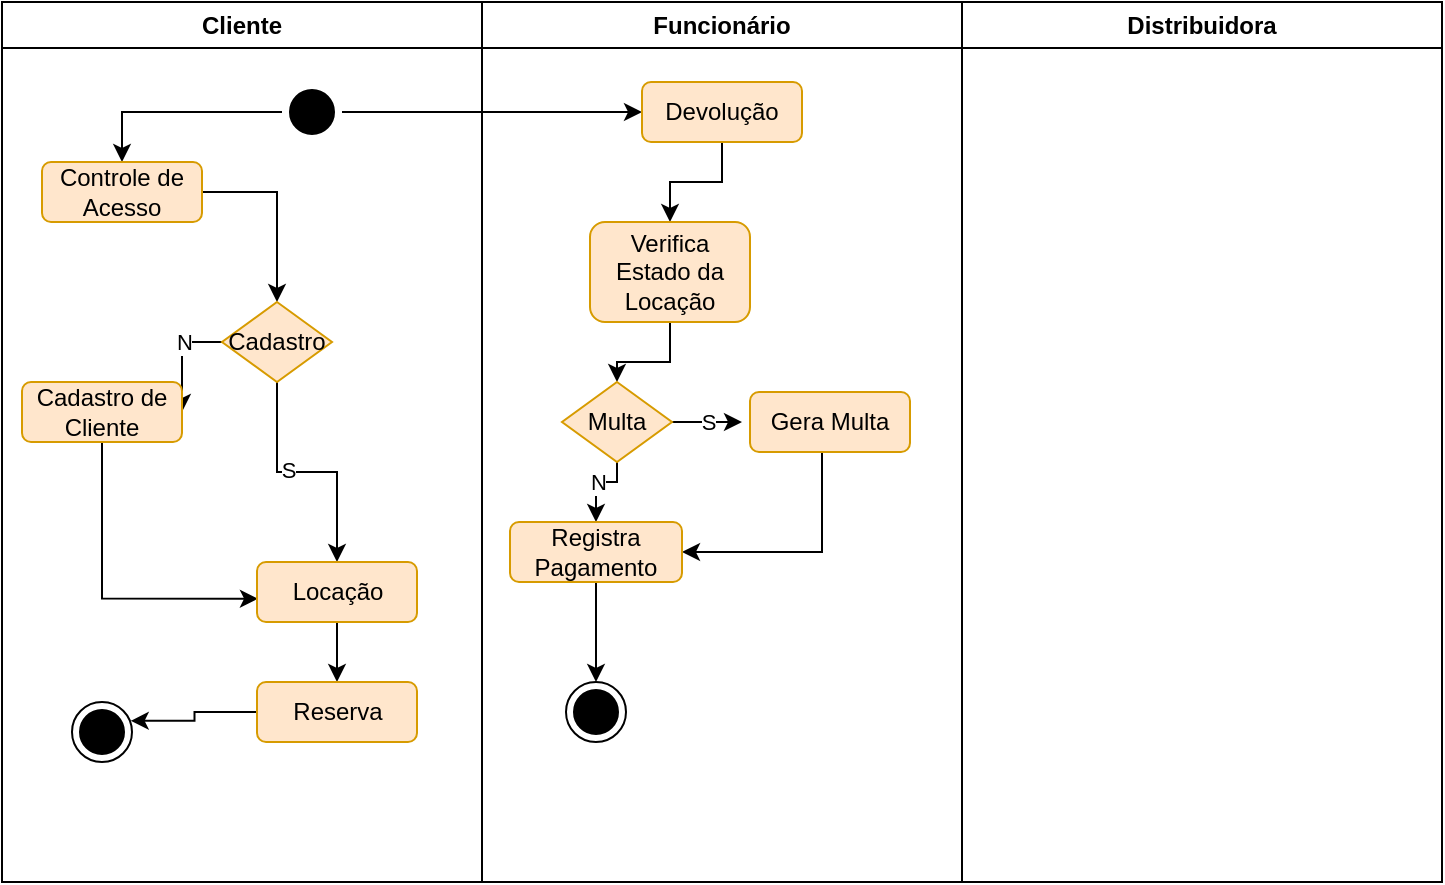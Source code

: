 <mxfile version="21.1.8" type="github">
  <diagram name="Página-1" id="dhQ1JqMzJajjcXC4mVCa">
    <mxGraphModel dx="217" dy="217" grid="1" gridSize="10" guides="1" tooltips="1" connect="1" arrows="1" fold="1" page="1" pageScale="1" pageWidth="827" pageHeight="1169" math="0" shadow="0">
      <root>
        <mxCell id="0" />
        <mxCell id="1" parent="0" />
        <mxCell id="0pgZpaIW9fdarT7d2gfY-1" value="Cliente" style="swimlane;whiteSpace=wrap;html=1;" vertex="1" parent="1">
          <mxGeometry x="40" y="130" width="240" height="440" as="geometry" />
        </mxCell>
        <mxCell id="0pgZpaIW9fdarT7d2gfY-8" style="edgeStyle=orthogonalEdgeStyle;rounded=0;orthogonalLoop=1;jettySize=auto;html=1;entryX=0.5;entryY=0;entryDx=0;entryDy=0;" edge="1" parent="0pgZpaIW9fdarT7d2gfY-1" source="0pgZpaIW9fdarT7d2gfY-5" target="0pgZpaIW9fdarT7d2gfY-7">
          <mxGeometry relative="1" as="geometry" />
        </mxCell>
        <mxCell id="0pgZpaIW9fdarT7d2gfY-23" style="edgeStyle=orthogonalEdgeStyle;rounded=0;orthogonalLoop=1;jettySize=auto;html=1;" edge="1" parent="0pgZpaIW9fdarT7d2gfY-1" source="0pgZpaIW9fdarT7d2gfY-5">
          <mxGeometry relative="1" as="geometry">
            <mxPoint x="320" y="55" as="targetPoint" />
          </mxGeometry>
        </mxCell>
        <mxCell id="0pgZpaIW9fdarT7d2gfY-5" value="" style="ellipse;html=1;shape=startState;fillColor=#000000;strokeColor=#000000;" vertex="1" parent="0pgZpaIW9fdarT7d2gfY-1">
          <mxGeometry x="140" y="40" width="30" height="30" as="geometry" />
        </mxCell>
        <mxCell id="0pgZpaIW9fdarT7d2gfY-33" style="edgeStyle=orthogonalEdgeStyle;rounded=0;orthogonalLoop=1;jettySize=auto;html=1;entryX=0.5;entryY=0;entryDx=0;entryDy=0;" edge="1" parent="0pgZpaIW9fdarT7d2gfY-1" source="0pgZpaIW9fdarT7d2gfY-7" target="0pgZpaIW9fdarT7d2gfY-12">
          <mxGeometry relative="1" as="geometry" />
        </mxCell>
        <mxCell id="0pgZpaIW9fdarT7d2gfY-7" value="Controle de Acesso" style="rounded=1;whiteSpace=wrap;html=1;fillColor=#ffe6cc;strokeColor=#d79b00;" vertex="1" parent="0pgZpaIW9fdarT7d2gfY-1">
          <mxGeometry x="20" y="80" width="80" height="30" as="geometry" />
        </mxCell>
        <mxCell id="0pgZpaIW9fdarT7d2gfY-15" style="edgeStyle=orthogonalEdgeStyle;rounded=0;orthogonalLoop=1;jettySize=auto;html=1;entryX=1;entryY=0.5;entryDx=0;entryDy=0;" edge="1" parent="0pgZpaIW9fdarT7d2gfY-1" source="0pgZpaIW9fdarT7d2gfY-12" target="0pgZpaIW9fdarT7d2gfY-14">
          <mxGeometry relative="1" as="geometry" />
        </mxCell>
        <mxCell id="0pgZpaIW9fdarT7d2gfY-16" value="N" style="edgeLabel;html=1;align=center;verticalAlign=middle;resizable=0;points=[];" vertex="1" connectable="0" parent="0pgZpaIW9fdarT7d2gfY-15">
          <mxGeometry x="-0.297" relative="1" as="geometry">
            <mxPoint as="offset" />
          </mxGeometry>
        </mxCell>
        <mxCell id="0pgZpaIW9fdarT7d2gfY-18" style="edgeStyle=orthogonalEdgeStyle;rounded=0;orthogonalLoop=1;jettySize=auto;html=1;entryX=0.5;entryY=0;entryDx=0;entryDy=0;" edge="1" parent="0pgZpaIW9fdarT7d2gfY-1" source="0pgZpaIW9fdarT7d2gfY-12" target="0pgZpaIW9fdarT7d2gfY-17">
          <mxGeometry relative="1" as="geometry" />
        </mxCell>
        <mxCell id="0pgZpaIW9fdarT7d2gfY-19" value="S" style="edgeLabel;html=1;align=center;verticalAlign=middle;resizable=0;points=[];" vertex="1" connectable="0" parent="0pgZpaIW9fdarT7d2gfY-18">
          <mxGeometry x="-0.16" y="1" relative="1" as="geometry">
            <mxPoint as="offset" />
          </mxGeometry>
        </mxCell>
        <mxCell id="0pgZpaIW9fdarT7d2gfY-12" value="&lt;div&gt;Cadastro&lt;/div&gt;" style="rhombus;whiteSpace=wrap;html=1;fillColor=#ffe6cc;strokeColor=#d79b00;" vertex="1" parent="0pgZpaIW9fdarT7d2gfY-1">
          <mxGeometry x="110" y="150" width="55" height="40" as="geometry" />
        </mxCell>
        <mxCell id="0pgZpaIW9fdarT7d2gfY-20" style="edgeStyle=orthogonalEdgeStyle;rounded=0;orthogonalLoop=1;jettySize=auto;html=1;entryX=0.006;entryY=0.611;entryDx=0;entryDy=0;entryPerimeter=0;" edge="1" parent="0pgZpaIW9fdarT7d2gfY-1" source="0pgZpaIW9fdarT7d2gfY-14" target="0pgZpaIW9fdarT7d2gfY-17">
          <mxGeometry relative="1" as="geometry">
            <Array as="points">
              <mxPoint x="50" y="298" />
            </Array>
          </mxGeometry>
        </mxCell>
        <mxCell id="0pgZpaIW9fdarT7d2gfY-14" value="Cadastro de Cliente" style="rounded=1;whiteSpace=wrap;html=1;fillColor=#ffe6cc;strokeColor=#d79b00;" vertex="1" parent="0pgZpaIW9fdarT7d2gfY-1">
          <mxGeometry x="10" y="190" width="80" height="30" as="geometry" />
        </mxCell>
        <mxCell id="0pgZpaIW9fdarT7d2gfY-36" value="" style="edgeStyle=orthogonalEdgeStyle;rounded=0;orthogonalLoop=1;jettySize=auto;html=1;" edge="1" parent="0pgZpaIW9fdarT7d2gfY-1" source="0pgZpaIW9fdarT7d2gfY-17" target="0pgZpaIW9fdarT7d2gfY-35">
          <mxGeometry relative="1" as="geometry" />
        </mxCell>
        <mxCell id="0pgZpaIW9fdarT7d2gfY-17" value="Locação" style="rounded=1;whiteSpace=wrap;html=1;fillColor=#ffe6cc;strokeColor=#d79b00;" vertex="1" parent="0pgZpaIW9fdarT7d2gfY-1">
          <mxGeometry x="127.5" y="280" width="80" height="30" as="geometry" />
        </mxCell>
        <mxCell id="0pgZpaIW9fdarT7d2gfY-21" value="" style="ellipse;html=1;shape=endState;fillColor=#000000;strokeColor=#000000;" vertex="1" parent="0pgZpaIW9fdarT7d2gfY-1">
          <mxGeometry x="35" y="350" width="30" height="30" as="geometry" />
        </mxCell>
        <mxCell id="0pgZpaIW9fdarT7d2gfY-37" style="edgeStyle=orthogonalEdgeStyle;rounded=0;orthogonalLoop=1;jettySize=auto;html=1;entryX=0.979;entryY=0.314;entryDx=0;entryDy=0;entryPerimeter=0;" edge="1" parent="0pgZpaIW9fdarT7d2gfY-1" source="0pgZpaIW9fdarT7d2gfY-35" target="0pgZpaIW9fdarT7d2gfY-21">
          <mxGeometry relative="1" as="geometry" />
        </mxCell>
        <mxCell id="0pgZpaIW9fdarT7d2gfY-35" value="Reserva" style="rounded=1;whiteSpace=wrap;html=1;fillColor=#ffe6cc;strokeColor=#d79b00;" vertex="1" parent="0pgZpaIW9fdarT7d2gfY-1">
          <mxGeometry x="127.5" y="340" width="80" height="30" as="geometry" />
        </mxCell>
        <mxCell id="0pgZpaIW9fdarT7d2gfY-2" value="Funcionário" style="swimlane;whiteSpace=wrap;html=1;" vertex="1" parent="1">
          <mxGeometry x="280" y="130" width="240" height="440" as="geometry" />
        </mxCell>
        <mxCell id="0pgZpaIW9fdarT7d2gfY-30" style="edgeStyle=orthogonalEdgeStyle;rounded=0;orthogonalLoop=1;jettySize=auto;html=1;" edge="1" parent="0pgZpaIW9fdarT7d2gfY-2" source="0pgZpaIW9fdarT7d2gfY-24" target="0pgZpaIW9fdarT7d2gfY-25">
          <mxGeometry relative="1" as="geometry" />
        </mxCell>
        <mxCell id="0pgZpaIW9fdarT7d2gfY-24" value="Devolução" style="rounded=1;whiteSpace=wrap;html=1;fillColor=#ffe6cc;strokeColor=#d79b00;" vertex="1" parent="0pgZpaIW9fdarT7d2gfY-2">
          <mxGeometry x="80" y="40" width="80" height="30" as="geometry" />
        </mxCell>
        <mxCell id="0pgZpaIW9fdarT7d2gfY-28" style="edgeStyle=orthogonalEdgeStyle;rounded=0;orthogonalLoop=1;jettySize=auto;html=1;entryX=0.5;entryY=0;entryDx=0;entryDy=0;" edge="1" parent="0pgZpaIW9fdarT7d2gfY-2" source="0pgZpaIW9fdarT7d2gfY-25" target="0pgZpaIW9fdarT7d2gfY-27">
          <mxGeometry relative="1" as="geometry" />
        </mxCell>
        <mxCell id="0pgZpaIW9fdarT7d2gfY-25" value="Verifica Estado da Locação" style="rounded=1;whiteSpace=wrap;html=1;fillColor=#ffe6cc;strokeColor=#d79b00;" vertex="1" parent="0pgZpaIW9fdarT7d2gfY-2">
          <mxGeometry x="54" y="110" width="80" height="50" as="geometry" />
        </mxCell>
        <mxCell id="0pgZpaIW9fdarT7d2gfY-29" value="S" style="edgeStyle=orthogonalEdgeStyle;rounded=0;orthogonalLoop=1;jettySize=auto;html=1;" edge="1" parent="0pgZpaIW9fdarT7d2gfY-2" source="0pgZpaIW9fdarT7d2gfY-27">
          <mxGeometry relative="1" as="geometry">
            <mxPoint x="130" y="210" as="targetPoint" />
          </mxGeometry>
        </mxCell>
        <mxCell id="0pgZpaIW9fdarT7d2gfY-39" value="" style="edgeStyle=orthogonalEdgeStyle;rounded=0;orthogonalLoop=1;jettySize=auto;html=1;" edge="1" parent="0pgZpaIW9fdarT7d2gfY-2" source="0pgZpaIW9fdarT7d2gfY-27" target="0pgZpaIW9fdarT7d2gfY-38">
          <mxGeometry relative="1" as="geometry">
            <Array as="points">
              <mxPoint x="68" y="240" />
              <mxPoint x="57" y="240" />
            </Array>
          </mxGeometry>
        </mxCell>
        <mxCell id="0pgZpaIW9fdarT7d2gfY-43" value="N" style="edgeLabel;html=1;align=center;verticalAlign=middle;resizable=0;points=[];" vertex="1" connectable="0" parent="0pgZpaIW9fdarT7d2gfY-39">
          <mxGeometry x="-0.01" relative="1" as="geometry">
            <mxPoint as="offset" />
          </mxGeometry>
        </mxCell>
        <mxCell id="0pgZpaIW9fdarT7d2gfY-27" value="&lt;div&gt;Multa&lt;/div&gt;" style="rhombus;whiteSpace=wrap;html=1;fillColor=#ffe6cc;strokeColor=#d79b00;" vertex="1" parent="0pgZpaIW9fdarT7d2gfY-2">
          <mxGeometry x="40" y="190" width="55" height="40" as="geometry" />
        </mxCell>
        <mxCell id="0pgZpaIW9fdarT7d2gfY-42" style="edgeStyle=orthogonalEdgeStyle;rounded=0;orthogonalLoop=1;jettySize=auto;html=1;entryX=1;entryY=0.5;entryDx=0;entryDy=0;" edge="1" parent="0pgZpaIW9fdarT7d2gfY-2" source="0pgZpaIW9fdarT7d2gfY-31" target="0pgZpaIW9fdarT7d2gfY-38">
          <mxGeometry relative="1" as="geometry">
            <Array as="points">
              <mxPoint x="170" y="275" />
            </Array>
          </mxGeometry>
        </mxCell>
        <mxCell id="0pgZpaIW9fdarT7d2gfY-31" value="Gera Multa" style="rounded=1;whiteSpace=wrap;html=1;fillColor=#ffe6cc;strokeColor=#d79b00;" vertex="1" parent="0pgZpaIW9fdarT7d2gfY-2">
          <mxGeometry x="134" y="195" width="80" height="30" as="geometry" />
        </mxCell>
        <mxCell id="0pgZpaIW9fdarT7d2gfY-41" style="edgeStyle=orthogonalEdgeStyle;rounded=0;orthogonalLoop=1;jettySize=auto;html=1;" edge="1" parent="0pgZpaIW9fdarT7d2gfY-2" source="0pgZpaIW9fdarT7d2gfY-38" target="0pgZpaIW9fdarT7d2gfY-40">
          <mxGeometry relative="1" as="geometry" />
        </mxCell>
        <mxCell id="0pgZpaIW9fdarT7d2gfY-38" value="Registra Pagamento" style="rounded=1;whiteSpace=wrap;html=1;fillColor=#ffe6cc;strokeColor=#d79b00;" vertex="1" parent="0pgZpaIW9fdarT7d2gfY-2">
          <mxGeometry x="14" y="260" width="86" height="30" as="geometry" />
        </mxCell>
        <mxCell id="0pgZpaIW9fdarT7d2gfY-40" value="" style="ellipse;html=1;shape=endState;fillColor=#000000;strokeColor=#000000;" vertex="1" parent="0pgZpaIW9fdarT7d2gfY-2">
          <mxGeometry x="42" y="340" width="30" height="30" as="geometry" />
        </mxCell>
        <mxCell id="0pgZpaIW9fdarT7d2gfY-3" value="Distribuidora" style="swimlane;whiteSpace=wrap;html=1;" vertex="1" parent="1">
          <mxGeometry x="520" y="130" width="240" height="440" as="geometry" />
        </mxCell>
      </root>
    </mxGraphModel>
  </diagram>
</mxfile>
